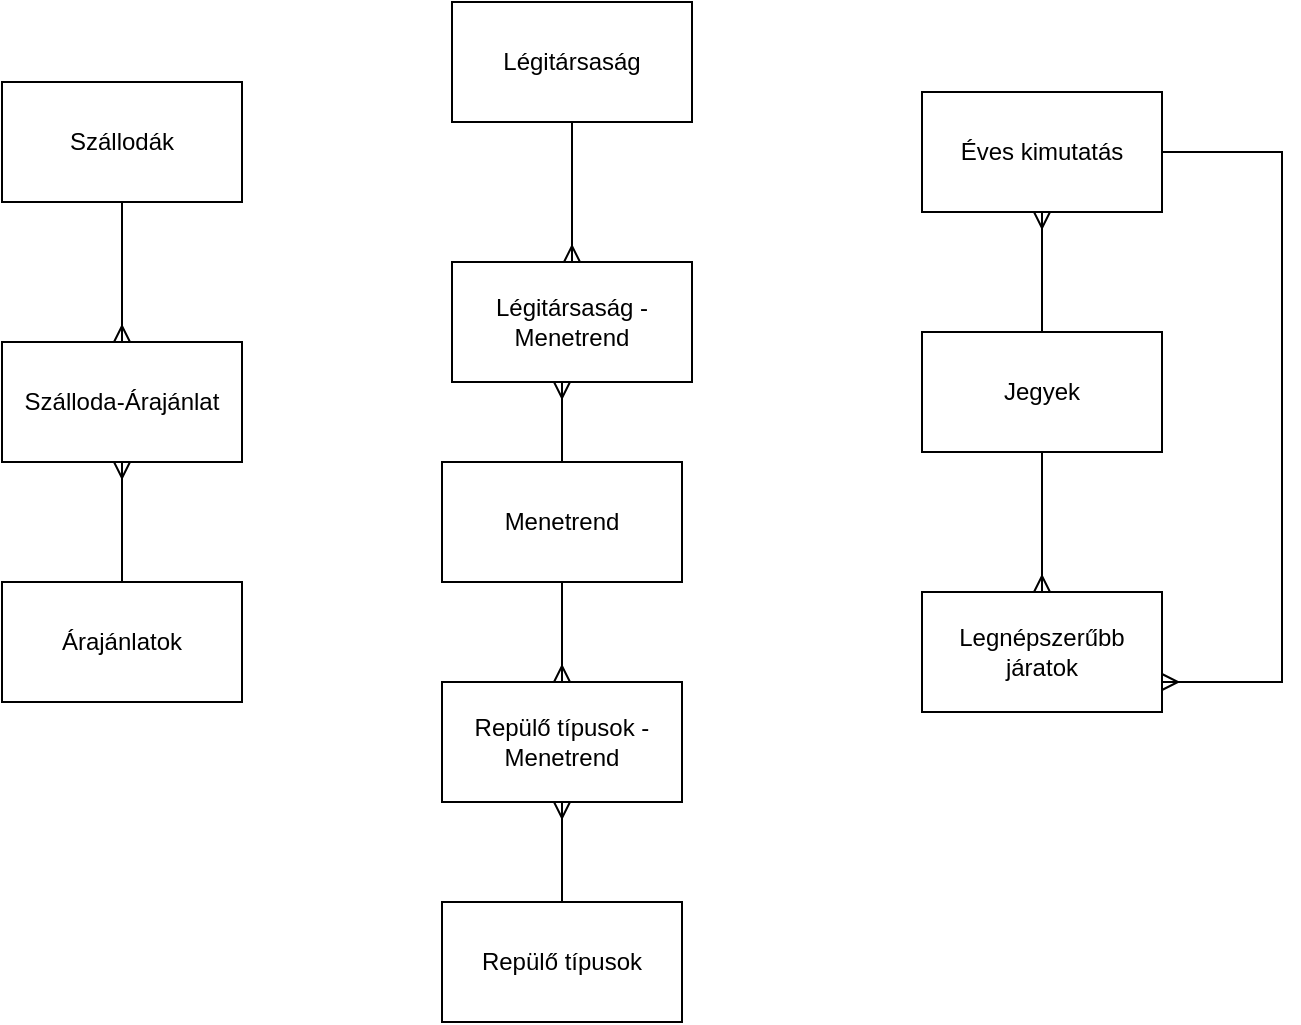 <mxfile version="16.5.1" type="device" pages="2"><diagram id="R2lEEEUBdFMjLlhIrx00" name="Egyedmodell"><mxGraphModel dx="782" dy="546" grid="1" gridSize="10" guides="1" tooltips="1" connect="1" arrows="1" fold="1" page="1" pageScale="1" pageWidth="850" pageHeight="1100" math="0" shadow="0" extFonts="Permanent Marker^https://fonts.googleapis.com/css?family=Permanent+Marker"><root><mxCell id="0"/><mxCell id="1" parent="0"/><mxCell id="tH7Tg6cn0y-NiKTogIsx-1" value="Repülő típusok -&lt;br&gt;Menetrend" style="rounded=0;whiteSpace=wrap;html=1;" parent="1" vertex="1"><mxGeometry x="300" y="420" width="120" height="60" as="geometry"/></mxCell><mxCell id="tH7Tg6cn0y-NiKTogIsx-31" style="edgeStyle=orthogonalEdgeStyle;rounded=0;orthogonalLoop=1;jettySize=auto;html=1;entryX=0.5;entryY=1;entryDx=0;entryDy=0;startArrow=none;startFill=0;endArrow=ERmany;endFill=0;" parent="1" source="tH7Tg6cn0y-NiKTogIsx-2" target="tH7Tg6cn0y-NiKTogIsx-6" edge="1"><mxGeometry relative="1" as="geometry"/></mxCell><mxCell id="tH7Tg6cn0y-NiKTogIsx-33" style="edgeStyle=orthogonalEdgeStyle;rounded=0;orthogonalLoop=1;jettySize=auto;html=1;startArrow=none;startFill=0;endArrow=ERmany;endFill=0;" parent="1" source="tH7Tg6cn0y-NiKTogIsx-2" target="tH7Tg6cn0y-NiKTogIsx-5" edge="1"><mxGeometry relative="1" as="geometry"/></mxCell><mxCell id="tH7Tg6cn0y-NiKTogIsx-2" value="Jegyek" style="rounded=0;whiteSpace=wrap;html=1;" parent="1" vertex="1"><mxGeometry x="540" y="245" width="120" height="60" as="geometry"/></mxCell><mxCell id="tH7Tg6cn0y-NiKTogIsx-23" style="edgeStyle=orthogonalEdgeStyle;rounded=0;orthogonalLoop=1;jettySize=auto;html=1;startArrow=none;startFill=0;endArrow=ERmany;endFill=0;" parent="1" source="tH7Tg6cn0y-NiKTogIsx-3" target="tH7Tg6cn0y-NiKTogIsx-1" edge="1"><mxGeometry relative="1" as="geometry"/></mxCell><mxCell id="tH7Tg6cn0y-NiKTogIsx-25" style="edgeStyle=orthogonalEdgeStyle;rounded=0;orthogonalLoop=1;jettySize=auto;html=1;startArrow=none;startFill=0;endArrow=ERmany;endFill=0;" parent="1" source="tH7Tg6cn0y-NiKTogIsx-3" target="tH7Tg6cn0y-NiKTogIsx-8" edge="1"><mxGeometry relative="1" as="geometry"><Array as="points"><mxPoint x="360" y="240"/></Array></mxGeometry></mxCell><mxCell id="tH7Tg6cn0y-NiKTogIsx-3" value="Menetrend" style="rounded=0;whiteSpace=wrap;html=1;" parent="1" vertex="1"><mxGeometry x="300" y="310" width="120" height="60" as="geometry"/></mxCell><mxCell id="tH7Tg6cn0y-NiKTogIsx-4" value="Árajánlatok" style="rounded=0;whiteSpace=wrap;html=1;" parent="1" vertex="1"><mxGeometry x="80" y="370" width="120" height="60" as="geometry"/></mxCell><mxCell id="tH7Tg6cn0y-NiKTogIsx-5" value="Legnépszerűbb&lt;br&gt;járatok" style="rounded=0;whiteSpace=wrap;html=1;" parent="1" vertex="1"><mxGeometry x="540" y="375" width="120" height="60" as="geometry"/></mxCell><mxCell id="tH7Tg6cn0y-NiKTogIsx-21" style="edgeStyle=orthogonalEdgeStyle;rounded=0;orthogonalLoop=1;jettySize=auto;html=1;entryX=1;entryY=0.75;entryDx=0;entryDy=0;startArrow=none;startFill=0;endArrow=ERmany;endFill=0;" parent="1" source="tH7Tg6cn0y-NiKTogIsx-6" target="tH7Tg6cn0y-NiKTogIsx-5" edge="1"><mxGeometry relative="1" as="geometry"><Array as="points"><mxPoint x="720" y="155"/><mxPoint x="720" y="420"/></Array></mxGeometry></mxCell><mxCell id="tH7Tg6cn0y-NiKTogIsx-6" value="Éves kimutatás" style="rounded=0;whiteSpace=wrap;html=1;" parent="1" vertex="1"><mxGeometry x="540" y="125" width="120" height="60" as="geometry"/></mxCell><mxCell id="tH7Tg6cn0y-NiKTogIsx-11" style="edgeStyle=orthogonalEdgeStyle;rounded=0;orthogonalLoop=1;jettySize=auto;html=1;endArrow=none;endFill=0;startArrow=ERmany;startFill=0;" parent="1" source="tH7Tg6cn0y-NiKTogIsx-12" target="tH7Tg6cn0y-NiKTogIsx-7" edge="1"><mxGeometry relative="1" as="geometry"><mxPoint x="140" y="183" as="sourcePoint"/><mxPoint x="140" y="273" as="targetPoint"/><Array as="points"><mxPoint x="140" y="210"/></Array></mxGeometry></mxCell><mxCell id="tH7Tg6cn0y-NiKTogIsx-7" value="Szállodák" style="rounded=0;whiteSpace=wrap;html=1;" parent="1" vertex="1"><mxGeometry x="80" y="120" width="120" height="60" as="geometry"/></mxCell><mxCell id="tH7Tg6cn0y-NiKTogIsx-8" value="Légitársaság -&lt;br&gt;Menetrend" style="rounded=0;whiteSpace=wrap;html=1;" parent="1" vertex="1"><mxGeometry x="305" y="210" width="120" height="60" as="geometry"/></mxCell><mxCell id="tH7Tg6cn0y-NiKTogIsx-13" style="edgeStyle=orthogonalEdgeStyle;rounded=0;orthogonalLoop=1;jettySize=auto;html=1;startArrow=ERmany;startFill=0;endArrow=none;endFill=0;" parent="1" source="tH7Tg6cn0y-NiKTogIsx-12" target="tH7Tg6cn0y-NiKTogIsx-4" edge="1"><mxGeometry relative="1" as="geometry"/></mxCell><mxCell id="tH7Tg6cn0y-NiKTogIsx-12" value="Szálloda-Árajánlat" style="rounded=0;whiteSpace=wrap;html=1;" parent="1" vertex="1"><mxGeometry x="80" y="250" width="120" height="60" as="geometry"/></mxCell><mxCell id="tH7Tg6cn0y-NiKTogIsx-29" style="edgeStyle=orthogonalEdgeStyle;rounded=0;orthogonalLoop=1;jettySize=auto;html=1;startArrow=none;startFill=0;endArrow=ERmany;endFill=0;" parent="1" source="tH7Tg6cn0y-NiKTogIsx-26" target="tH7Tg6cn0y-NiKTogIsx-8" edge="1"><mxGeometry relative="1" as="geometry"/></mxCell><mxCell id="tH7Tg6cn0y-NiKTogIsx-26" value="Légitársaság" style="rounded=0;whiteSpace=wrap;html=1;" parent="1" vertex="1"><mxGeometry x="305" y="80" width="120" height="60" as="geometry"/></mxCell><mxCell id="tH7Tg6cn0y-NiKTogIsx-28" style="edgeStyle=orthogonalEdgeStyle;rounded=0;orthogonalLoop=1;jettySize=auto;html=1;startArrow=none;startFill=0;endArrow=ERmany;endFill=0;" parent="1" source="tH7Tg6cn0y-NiKTogIsx-27" target="tH7Tg6cn0y-NiKTogIsx-1" edge="1"><mxGeometry relative="1" as="geometry"/></mxCell><mxCell id="tH7Tg6cn0y-NiKTogIsx-27" value="Repülő típusok&lt;br&gt;" style="rounded=0;whiteSpace=wrap;html=1;" parent="1" vertex="1"><mxGeometry x="300" y="530" width="120" height="60" as="geometry"/></mxCell></root></mxGraphModel></diagram><diagram id="blcAE2W2_TUgvm_05L5w" name="EK"><mxGraphModel dx="2782" dy="1365" grid="1" gridSize="10" guides="1" tooltips="1" connect="1" arrows="1" fold="1" page="1" pageScale="1" pageWidth="827" pageHeight="1169" math="0" shadow="0"><root><mxCell id="krvuoZ8FQmbt4_-mU7r1-0"/><mxCell id="krvuoZ8FQmbt4_-mU7r1-1" parent="krvuoZ8FQmbt4_-mU7r1-0"/><mxCell id="krvuoZ8FQmbt4_-mU7r1-5" value="Utas" style="rounded=0;whiteSpace=wrap;html=1;" parent="krvuoZ8FQmbt4_-mU7r1-1" vertex="1"><mxGeometry x="290" y="540" width="120" height="60" as="geometry"/></mxCell><mxCell id="krvuoZ8FQmbt4_-mU7r1-6" value="Járat" style="rounded=0;whiteSpace=wrap;html=1;" parent="krvuoZ8FQmbt4_-mU7r1-1" vertex="1"><mxGeometry x="1009.94" y="529.94" width="120" height="60" as="geometry"/></mxCell><mxCell id="krvuoZ8FQmbt4_-mU7r1-7" value="Biztosító" style="rounded=0;whiteSpace=wrap;html=1;" parent="krvuoZ8FQmbt4_-mU7r1-1" vertex="1"><mxGeometry x="295" y="389.94" width="120" height="60" as="geometry"/></mxCell><mxCell id="krvuoZ8FQmbt4_-mU7r1-50" style="edgeStyle=orthogonalEdgeStyle;rounded=0;orthogonalLoop=1;jettySize=auto;html=1;startArrow=none;startFill=0;endArrow=classic;endFill=1;" parent="krvuoZ8FQmbt4_-mU7r1-1" source="krvuoZ8FQmbt4_-mU7r1-8" target="krvuoZ8FQmbt4_-mU7r1-5" edge="1"><mxGeometry relative="1" as="geometry"><mxPoint x="410" y="520" as="targetPoint"/></mxGeometry></mxCell><mxCell id="krvuoZ8FQmbt4_-mU7r1-8" value="Jegyfoglalás" style="rhombus;whiteSpace=wrap;html=1;" parent="krvuoZ8FQmbt4_-mU7r1-1" vertex="1"><mxGeometry x="493.94" y="530" width="80" height="80" as="geometry"/></mxCell><mxCell id="krvuoZ8FQmbt4_-mU7r1-19" style="edgeStyle=orthogonalEdgeStyle;rounded=0;orthogonalLoop=1;jettySize=auto;html=1;startArrow=none;startFill=0;endArrow=classic;endFill=1;" parent="krvuoZ8FQmbt4_-mU7r1-1" source="krvuoZ8FQmbt4_-mU7r1-9" target="HkFcknd0qR1z0ME2NAcj-2" edge="1"><mxGeometry relative="1" as="geometry"><Array as="points"><mxPoint x="30" y="480"/><mxPoint x="30" y="480"/></Array></mxGeometry></mxCell><mxCell id="krvuoZ8FQmbt4_-mU7r1-20" style="edgeStyle=orthogonalEdgeStyle;rounded=0;orthogonalLoop=1;jettySize=auto;html=1;startArrow=none;startFill=0;endArrow=none;endFill=0;" parent="krvuoZ8FQmbt4_-mU7r1-1" source="krvuoZ8FQmbt4_-mU7r1-9" target="krvuoZ8FQmbt4_-mU7r1-5" edge="1"><mxGeometry relative="1" as="geometry"><Array as="points"><mxPoint x="190" y="580"/><mxPoint x="190" y="580"/></Array></mxGeometry></mxCell><mxCell id="krvuoZ8FQmbt4_-mU7r1-9" value="Biztosítást &lt;br&gt;köt" style="rhombus;whiteSpace=wrap;html=1;" parent="krvuoZ8FQmbt4_-mU7r1-1" vertex="1"><mxGeometry x="-10" y="540" width="80" height="80" as="geometry"/></mxCell><mxCell id="krvuoZ8FQmbt4_-mU7r1-28" style="edgeStyle=orthogonalEdgeStyle;rounded=0;orthogonalLoop=1;jettySize=auto;html=1;entryX=0.167;entryY=0.987;entryDx=0;entryDy=0;entryPerimeter=0;startArrow=none;startFill=0;endArrow=none;endFill=0;" parent="krvuoZ8FQmbt4_-mU7r1-1" source="krvuoZ8FQmbt4_-mU7r1-21" target="krvuoZ8FQmbt4_-mU7r1-5" edge="1"><mxGeometry relative="1" as="geometry"/></mxCell><mxCell id="krvuoZ8FQmbt4_-mU7r1-21" value="E-mail" style="ellipse;whiteSpace=wrap;html=1;" parent="krvuoZ8FQmbt4_-mU7r1-1" vertex="1"><mxGeometry x="200" y="670" width="80" height="40" as="geometry"/></mxCell><mxCell id="krvuoZ8FQmbt4_-mU7r1-29" style="edgeStyle=orthogonalEdgeStyle;rounded=0;orthogonalLoop=1;jettySize=auto;html=1;startArrow=none;startFill=0;endArrow=none;endFill=0;" parent="krvuoZ8FQmbt4_-mU7r1-1" source="krvuoZ8FQmbt4_-mU7r1-22" target="krvuoZ8FQmbt4_-mU7r1-5" edge="1"><mxGeometry relative="1" as="geometry"><Array as="points"><mxPoint x="390" y="690"/></Array></mxGeometry></mxCell><mxCell id="krvuoZ8FQmbt4_-mU7r1-22" value="Jelszó&lt;span style=&quot;color: rgba(0 , 0 , 0 , 0) ; font-family: monospace ; font-size: 0px&quot;&gt;%3CmxGraphModel%3E%3Croot%3E%3CmxCell%20id%3D%220%22%2F%3E%3CmxCell%20id%3D%221%22%20parent%3D%220%22%2F%3E%3CmxCell%20id%3D%222%22%20value%3D%22E-mail%22%20style%3D%22ellipse%3BwhiteSpace%3Dwrap%3Bhtml%3D1%3B%22%20vertex%3D%221%22%20parent%3D%221%22%3E%3CmxGeometry%20x%3D%22180%22%20y%3D%22650%22%20width%3D%2280%22%20height%3D%2240%22%20as%3D%22geometry%22%2F%3E%3C%2FmxCell%3E%3C%2Froot%3E%3C%2FmxGraphModel%3E&lt;/span&gt;" style="ellipse;whiteSpace=wrap;html=1;" parent="krvuoZ8FQmbt4_-mU7r1-1" vertex="1"><mxGeometry x="430" y="670" width="80" height="40" as="geometry"/></mxCell><mxCell id="krvuoZ8FQmbt4_-mU7r1-27" style="edgeStyle=orthogonalEdgeStyle;rounded=0;orthogonalLoop=1;jettySize=auto;html=1;startArrow=none;startFill=0;endArrow=none;endFill=0;" parent="krvuoZ8FQmbt4_-mU7r1-1" source="krvuoZ8FQmbt4_-mU7r1-23" target="krvuoZ8FQmbt4_-mU7r1-5" edge="1"><mxGeometry relative="1" as="geometry"><Array as="points"><mxPoint x="355" y="630"/><mxPoint x="355" y="630"/></Array></mxGeometry></mxCell><mxCell id="krvuoZ8FQmbt4_-mU7r1-23" value="&lt;u&gt;Felhasználónév&lt;/u&gt;" style="ellipse;whiteSpace=wrap;html=1;" parent="krvuoZ8FQmbt4_-mU7r1-1" vertex="1"><mxGeometry x="310" y="700" width="90" height="40" as="geometry"/></mxCell><mxCell id="krvuoZ8FQmbt4_-mU7r1-32" style="edgeStyle=orthogonalEdgeStyle;rounded=0;orthogonalLoop=1;jettySize=auto;html=1;startArrow=none;startFill=0;endArrow=none;endFill=0;" parent="krvuoZ8FQmbt4_-mU7r1-1" target="HkFcknd0qR1z0ME2NAcj-2" edge="1"><mxGeometry relative="1" as="geometry"><mxPoint x="-90.0" y="489.94" as="targetPoint"/><mxPoint x="90" y="299.94" as="sourcePoint"/></mxGeometry></mxCell><mxCell id="krvuoZ8FQmbt4_-mU7r1-25" value="&lt;u&gt;ID&lt;/u&gt;" style="ellipse;whiteSpace=wrap;html=1;" parent="krvuoZ8FQmbt4_-mU7r1-1" vertex="1"><mxGeometry x="40" y="259.94" width="80" height="40" as="geometry"/></mxCell><mxCell id="krvuoZ8FQmbt4_-mU7r1-53" style="edgeStyle=orthogonalEdgeStyle;rounded=0;orthogonalLoop=1;jettySize=auto;html=1;startArrow=none;startFill=0;endArrow=none;endFill=0;" parent="krvuoZ8FQmbt4_-mU7r1-1" source="krvuoZ8FQmbt4_-mU7r1-33" target="krvuoZ8FQmbt4_-mU7r1-7" edge="1"><mxGeometry relative="1" as="geometry"><Array as="points"><mxPoint x="310" y="330"/><mxPoint x="310" y="330"/></Array></mxGeometry></mxCell><mxCell id="krvuoZ8FQmbt4_-mU7r1-33" value="&lt;u&gt;ID&lt;/u&gt;" style="ellipse;whiteSpace=wrap;html=1;" parent="krvuoZ8FQmbt4_-mU7r1-1" vertex="1"><mxGeometry x="255" y="270" width="80" height="40" as="geometry"/></mxCell><mxCell id="krvuoZ8FQmbt4_-mU7r1-51" style="edgeStyle=orthogonalEdgeStyle;rounded=0;orthogonalLoop=1;jettySize=auto;html=1;startArrow=none;startFill=0;endArrow=none;endFill=0;" parent="krvuoZ8FQmbt4_-mU7r1-1" source="krvuoZ8FQmbt4_-mU7r1-36" target="krvuoZ8FQmbt4_-mU7r1-43" edge="1"><mxGeometry relative="1" as="geometry"><Array as="points"><mxPoint x="789.94" y="492.94"/><mxPoint x="739.94" y="492.94"/></Array></mxGeometry></mxCell><mxCell id="krvuoZ8FQmbt4_-mU7r1-36" value="&lt;u&gt;JegyID&lt;/u&gt;" style="ellipse;whiteSpace=wrap;html=1;" parent="krvuoZ8FQmbt4_-mU7r1-1" vertex="1"><mxGeometry x="749.94" y="419.94" width="80" height="40" as="geometry"/></mxCell><mxCell id="krvuoZ8FQmbt4_-mU7r1-42" style="edgeStyle=orthogonalEdgeStyle;rounded=0;orthogonalLoop=1;jettySize=auto;html=1;startArrow=none;startFill=0;endArrow=classic;endFill=1;" parent="krvuoZ8FQmbt4_-mU7r1-1" source="HkFcknd0qR1z0ME2NAcj-1" target="krvuoZ8FQmbt4_-mU7r1-6" edge="1"><mxGeometry relative="1" as="geometry"><Array as="points"><mxPoint x="969.94" y="554.94"/><mxPoint x="969.94" y="554.94"/></Array><mxPoint x="909.94" y="559.94" as="sourcePoint"/></mxGeometry></mxCell><mxCell id="krvuoZ8FQmbt4_-mU7r1-44" style="edgeStyle=orthogonalEdgeStyle;rounded=0;orthogonalLoop=1;jettySize=auto;html=1;startArrow=none;startFill=0;endArrow=none;endFill=0;" parent="krvuoZ8FQmbt4_-mU7r1-1" source="krvuoZ8FQmbt4_-mU7r1-43" target="HkFcknd0qR1z0ME2NAcj-1" edge="1"><mxGeometry relative="1" as="geometry"><mxPoint x="849.94" y="554.94" as="targetPoint"/><Array as="points"><mxPoint x="889.94" y="554.94"/></Array></mxGeometry></mxCell><mxCell id="krvuoZ8FQmbt4_-mU7r1-43" value="Jegy" style="rounded=0;whiteSpace=wrap;html=1;" parent="krvuoZ8FQmbt4_-mU7r1-1" vertex="1"><mxGeometry x="644.94" y="524.94" width="120" height="60" as="geometry"/></mxCell><mxCell id="krvuoZ8FQmbt4_-mU7r1-49" style="edgeStyle=orthogonalEdgeStyle;rounded=0;orthogonalLoop=1;jettySize=auto;html=1;startArrow=none;startFill=0;endArrow=none;endFill=0;" parent="krvuoZ8FQmbt4_-mU7r1-1" source="krvuoZ8FQmbt4_-mU7r1-47" target="krvuoZ8FQmbt4_-mU7r1-6" edge="1"><mxGeometry relative="1" as="geometry"/></mxCell><mxCell id="krvuoZ8FQmbt4_-mU7r1-47" value="&lt;u&gt;Járatszám&lt;span style=&quot;color: rgba(0 , 0 , 0 , 0) ; font-family: monospace ; font-size: 0px&quot;&gt;%3CmxGraphModel%3E%3Croot%3E%3CmxCell%20id%3D%220%22%2F%3E%3CmxCell%20id%3D%221%22%20parent%3D%220%22%2F%3E%3CmxCell%20id%3D%222%22%20value%3D%22JegyID%22%20style%3D%22ellipse%3BwhiteSpace%3Dwrap%3Bhtml%3D1%3B%22%20vertex%3D%221%22%20parent%3D%221%22%3E%3CmxGeometry%20x%3D%22340%22%20y%3D%22690%22%20width%3D%2280%22%20height%3D%2240%22%20as%3D%22geometry%22%2F%3E%3C%2FmxCell%3E%3C%2Froot%3E%3C%2FmxGraphModel%3E&lt;/span&gt;&lt;span style=&quot;color: rgba(0 , 0 , 0 , 0) ; font-family: monospace ; font-size: 0px&quot;&gt;%3CmxGraphModel%3E%3Croot%3E%3CmxCell%20id%3D%220%22%2F%3E%3CmxCell%20id%3D%221%22%20parent%3D%220%22%2F%3E%3CmxCell%20id%3D%222%22%20value%3D%22JegyID%22%20style%3D%22ellipse%3BwhiteSpace%3Dwrap%3Bhtml%3D1%3B%22%20vertex%3D%221%22%20parent%3D%221%22%3E%3CmxGeometry%20x%3D%22340%22%20y%3D%22690%22%20width%3D%2280%22%20height%3D%2240%22%20as%3D%22geometry%22%2F%3E%3C%2FmxCell%3E%3C%2Froot%3E%3C%2FmxGraphModel%3E&lt;/span&gt;&lt;/u&gt;" style="ellipse;whiteSpace=wrap;html=1;" parent="krvuoZ8FQmbt4_-mU7r1-1" vertex="1"><mxGeometry x="1077.44" y="439.94" width="80" height="40" as="geometry"/></mxCell><mxCell id="krvuoZ8FQmbt4_-mU7r1-72" style="edgeStyle=orthogonalEdgeStyle;rounded=0;orthogonalLoop=1;jettySize=auto;html=1;startArrow=none;startFill=0;endArrow=none;endFill=0;" parent="krvuoZ8FQmbt4_-mU7r1-1" source="krvuoZ8FQmbt4_-mU7r1-55" target="krvuoZ8FQmbt4_-mU7r1-6" edge="1"><mxGeometry relative="1" as="geometry"><Array as="points"><mxPoint x="949.94" y="599.94"/><mxPoint x="1069.94" y="599.94"/></Array></mxGeometry></mxCell><mxCell id="krvuoZ8FQmbt4_-mU7r1-55" value="Indulás&lt;span style=&quot;color: rgba(0 , 0 , 0 , 0) ; font-family: monospace ; font-size: 0px&quot;&gt;%3CmxGraphModel%3E%3Croot%3E%3CmxCell%20id%3D%220%22%2F%3E%3CmxCell%20id%3D%221%22%20parent%3D%220%22%2F%3E%3CmxCell%20id%3D%222%22%20value%3D%22J%C3%A1ratsz%C3%A1m%26lt%3Bspan%20style%3D%26quot%3Bcolor%3A%20rgba(0%20%2C%200%20%2C%200%20%2C%200)%20%3B%20font-family%3A%20monospace%20%3B%20font-size%3A%200px%26quot%3B%26gt%3B%253CmxGraphModel%253E%253Croot%253E%253CmxCell%2520id%253D%25220%2522%252F%253E%253CmxCell%2520id%253D%25221%2522%2520parent%253D%25220%2522%252F%253E%253CmxCell%2520id%253D%25222%2522%2520value%253D%2522JegyID%2522%2520style%253D%2522ellipse%253BwhiteSpace%253Dwrap%253Bhtml%253D1%253B%2522%2520vertex%253D%25221%2522%2520parent%253D%25221%2522%253E%253CmxGeometry%2520x%253D%2522340%2522%2520y%253D%2522690%2522%2520width%253D%252280%2522%2520height%253D%252240%2522%2520as%253D%2522geometry%2522%252F%253E%253C%252FmxCell%253E%253C%252Froot%253E%253C%252FmxGraphModel%253E%26lt%3B%2Fspan%26gt%3B%26lt%3Bspan%20style%3D%26quot%3Bcolor%3A%20rgba(0%20%2C%200%20%2C%200%20%2C%200)%20%3B%20font-family%3A%20monospace%20%3B%20font-size%3A%200px%26quot%3B%26gt%3B%253CmxGraphModel%253E%253Croot%253E%253CmxCell%2520id%253D%25220%2522%252F%253E%253CmxCell%2520id%253D%25221%2522%2520parent%253D%25220%2522%252F%253E%253CmxCell%2520id%253D%25222%2522%2520value%253D%2522JegyID%2522%2520style%253D%2522ellipse%253BwhiteSpace%253Dwrap%253Bhtml%253D1%253B%2522%2520vertex%253D%25221%2522%2520parent%253D%25221%2522%253E%253CmxGeometry%2520x%253D%2522340%2522%2520y%253D%2522690%2522%2520width%253D%252280%2522%2520height%253D%252240%2522%2520as%253D%2522geometry%2522%252F%253E%253C%252FmxCell%253E%253C%252Froot%253E%253C%252FmxGraphModel%253E%26lt%3B%2Fspan%26gt%3B%22%20style%3D%22ellipse%3BwhiteSpace%3Dwrap%3Bhtml%3D1%3B%22%20vertex%3D%221%22%20parent%3D%221%22%3E%3CmxGeometry%20x%3D%22550%22%20y%3D%22710%22%20width%3D%2280%22%20height%3D%2240%22%20as%3D%22geometry%22%2F%3E%3C%2FmxCell%3E%3C%2Froot%3E%3C%2FmxGraphModel%3E&lt;/span&gt;" style="ellipse;whiteSpace=wrap;html=1;" parent="krvuoZ8FQmbt4_-mU7r1-1" vertex="1"><mxGeometry x="929.94" y="649.94" width="80" height="40" as="geometry"/></mxCell><mxCell id="krvuoZ8FQmbt4_-mU7r1-71" style="edgeStyle=orthogonalEdgeStyle;rounded=0;orthogonalLoop=1;jettySize=auto;html=1;startArrow=none;startFill=0;endArrow=none;endFill=0;" parent="krvuoZ8FQmbt4_-mU7r1-1" source="krvuoZ8FQmbt4_-mU7r1-56" target="krvuoZ8FQmbt4_-mU7r1-6" edge="1"><mxGeometry relative="1" as="geometry"><Array as="points"><mxPoint x="1069.94" y="619.94"/><mxPoint x="1069.94" y="619.94"/></Array></mxGeometry></mxCell><mxCell id="krvuoZ8FQmbt4_-mU7r1-56" value="Érkezés" style="ellipse;whiteSpace=wrap;html=1;" parent="krvuoZ8FQmbt4_-mU7r1-1" vertex="1"><mxGeometry x="1029.94" y="649.94" width="80" height="40" as="geometry"/></mxCell><mxCell id="krvuoZ8FQmbt4_-mU7r1-59" style="edgeStyle=orthogonalEdgeStyle;rounded=0;orthogonalLoop=1;jettySize=auto;html=1;startArrow=none;startFill=0;endArrow=none;endFill=0;" parent="krvuoZ8FQmbt4_-mU7r1-1" source="krvuoZ8FQmbt4_-mU7r1-57" target="krvuoZ8FQmbt4_-mU7r1-43" edge="1"><mxGeometry relative="1" as="geometry"/></mxCell><mxCell id="krvuoZ8FQmbt4_-mU7r1-57" value="Átszállásos" style="ellipse;whiteSpace=wrap;html=1;" parent="krvuoZ8FQmbt4_-mU7r1-1" vertex="1"><mxGeometry x="664.94" y="419.94" width="80" height="40" as="geometry"/></mxCell><mxCell id="krvuoZ8FQmbt4_-mU7r1-74" style="edgeStyle=orthogonalEdgeStyle;rounded=0;orthogonalLoop=1;jettySize=auto;html=1;startArrow=none;startFill=0;endArrow=none;endFill=0;" parent="krvuoZ8FQmbt4_-mU7r1-1" source="krvuoZ8FQmbt4_-mU7r1-60" target="krvuoZ8FQmbt4_-mU7r1-6" edge="1"><mxGeometry relative="1" as="geometry"><mxPoint x="959.94" y="529.94" as="sourcePoint"/></mxGeometry></mxCell><mxCell id="krvuoZ8FQmbt4_-mU7r1-60" value="Étkezés" style="ellipse;whiteSpace=wrap;html=1;" parent="krvuoZ8FQmbt4_-mU7r1-1" vertex="1"><mxGeometry x="982.44" y="439.94" width="80" height="40" as="geometry"/></mxCell><mxCell id="krvuoZ8FQmbt4_-mU7r1-69" style="edgeStyle=orthogonalEdgeStyle;rounded=0;orthogonalLoop=1;jettySize=auto;html=1;startArrow=none;startFill=0;endArrow=none;endFill=0;" parent="krvuoZ8FQmbt4_-mU7r1-1" source="krvuoZ8FQmbt4_-mU7r1-62" target="krvuoZ8FQmbt4_-mU7r1-6" edge="1"><mxGeometry relative="1" as="geometry"><Array as="points"><mxPoint x="1169.94" y="599.94"/><mxPoint x="1069.94" y="599.94"/></Array></mxGeometry></mxCell><mxCell id="krvuoZ8FQmbt4_-mU7r1-62" value="Szabad hely" style="ellipse;whiteSpace=wrap;html=1;" parent="krvuoZ8FQmbt4_-mU7r1-1" vertex="1"><mxGeometry x="1129.94" y="649.94" width="80" height="40" as="geometry"/></mxCell><mxCell id="krvuoZ8FQmbt4_-mU7r1-70" style="edgeStyle=orthogonalEdgeStyle;rounded=0;orthogonalLoop=1;jettySize=auto;html=1;startArrow=none;startFill=0;endArrow=none;endFill=0;" parent="krvuoZ8FQmbt4_-mU7r1-1" source="krvuoZ8FQmbt4_-mU7r1-63" target="krvuoZ8FQmbt4_-mU7r1-43" edge="1"><mxGeometry relative="1" as="geometry"><Array as="points"><mxPoint x="613.94" y="492.94"/><mxPoint x="669.94" y="492.94"/></Array><mxPoint x="594.94" y="554.94" as="sourcePoint"/></mxGeometry></mxCell><mxCell id="krvuoZ8FQmbt4_-mU7r1-63" value="Ár" style="ellipse;whiteSpace=wrap;html=1;" parent="krvuoZ8FQmbt4_-mU7r1-1" vertex="1"><mxGeometry x="573.94" y="419.94" width="80" height="40" as="geometry"/></mxCell><mxCell id="krvuoZ8FQmbt4_-mU7r1-76" style="edgeStyle=orthogonalEdgeStyle;rounded=0;orthogonalLoop=1;jettySize=auto;html=1;startArrow=none;startFill=0;endArrow=none;endFill=0;" parent="krvuoZ8FQmbt4_-mU7r1-1" source="krvuoZ8FQmbt4_-mU7r1-75" target="HkFcknd0qR1z0ME2NAcj-2" edge="1"><mxGeometry relative="1" as="geometry"><Array as="points"><mxPoint x="-40" y="345"/><mxPoint x="10" y="345"/></Array></mxGeometry></mxCell><mxCell id="krvuoZ8FQmbt4_-mU7r1-75" value="Ár" style="ellipse;whiteSpace=wrap;html=1;" parent="krvuoZ8FQmbt4_-mU7r1-1" vertex="1"><mxGeometry x="-80" y="259.94" width="80" height="40" as="geometry"/></mxCell><mxCell id="krvuoZ8FQmbt4_-mU7r1-79" style="edgeStyle=orthogonalEdgeStyle;rounded=0;orthogonalLoop=1;jettySize=auto;html=1;startArrow=none;startFill=0;endArrow=none;endFill=0;" parent="krvuoZ8FQmbt4_-mU7r1-1" source="krvuoZ8FQmbt4_-mU7r1-77" target="krvuoZ8FQmbt4_-mU7r1-7" edge="1"><mxGeometry relative="1" as="geometry"><Array as="points"><mxPoint x="390" y="330"/><mxPoint x="390" y="330"/></Array></mxGeometry></mxCell><mxCell id="krvuoZ8FQmbt4_-mU7r1-77" value="Leírás" style="ellipse;whiteSpace=wrap;html=1;" parent="krvuoZ8FQmbt4_-mU7r1-1" vertex="1"><mxGeometry x="365" y="270" width="80" height="40" as="geometry"/></mxCell><mxCell id="PYw1NuldnxX7TQSIayes-5" value="&lt;h1&gt;3NF&lt;/h1&gt;&lt;div&gt;&lt;b&gt;Utas&lt;/b&gt;&lt;/div&gt;&lt;div&gt;&lt;u&gt;Felhasználónév&lt;/u&gt;&lt;/div&gt;&lt;div&gt;Email&lt;/div&gt;&lt;div&gt;Jelszó&lt;/div&gt;&lt;div&gt;&lt;i&gt;Biztosítás.ID&lt;/i&gt;&lt;/div&gt;&lt;div&gt;&lt;br&gt;&lt;/div&gt;&lt;div&gt;&lt;b&gt;Biztosító&lt;/b&gt;&lt;/div&gt;&lt;div&gt;&lt;u&gt;ID&lt;/u&gt;&lt;/div&gt;&lt;div&gt;Leírás&lt;/div&gt;&lt;div&gt;&lt;br&gt;&lt;/div&gt;&lt;div&gt;&lt;b&gt;Biztosítás&lt;/b&gt;&lt;/div&gt;&lt;div&gt;&lt;u&gt;ID&lt;/u&gt;&lt;/div&gt;Ár&lt;br&gt;Dátum&lt;br&gt;&lt;div&gt;&lt;i&gt;Biztiosító.ID&lt;/i&gt;&lt;/div&gt;&lt;div&gt;&lt;br&gt;&lt;/div&gt;&lt;div&gt;&lt;b&gt;Járat&lt;/b&gt;&lt;/div&gt;&lt;div&gt;&lt;u&gt;Járatszám&lt;/u&gt;&lt;/div&gt;&lt;div&gt;Étkezés&lt;/div&gt;&lt;div&gt;Szabad hely&lt;/div&gt;&lt;div&gt;Érkezés&lt;/div&gt;&lt;div&gt;Indulás&lt;/div&gt;&lt;div&gt;&lt;i&gt;Légitársaság.Tulajdonos neve&lt;/i&gt;&lt;/div&gt;&lt;div&gt;&lt;br&gt;&lt;/div&gt;&lt;div&gt;&lt;b&gt;Jegy&lt;/b&gt;&lt;/div&gt;&lt;div&gt;&lt;u&gt;JegyID&lt;/u&gt;&lt;/div&gt;&lt;div&gt;Ár&lt;/div&gt;Átszállásos&lt;div&gt;&lt;div&gt;&lt;i&gt;Utas.Felhasználónév&lt;/i&gt;&lt;/div&gt;&lt;div&gt;&lt;div&gt;&lt;i&gt;Járatok.Járatszám&lt;/i&gt;&lt;/div&gt;&lt;/div&gt;&lt;/div&gt;&lt;div&gt;&lt;br&gt;&lt;/div&gt;&lt;div&gt;&lt;b&gt;Légitársaság&lt;/b&gt;&lt;/div&gt;&lt;div&gt;&lt;div&gt;&lt;u&gt;Neve&lt;/u&gt;&lt;/div&gt;&lt;/div&gt;&lt;div&gt;Tulajdonos neve&lt;/div&gt;&lt;div&gt;Telephely&lt;/div&gt;&lt;div&gt;&lt;br&gt;&lt;/div&gt;&lt;div&gt;&lt;b&gt;Biztosítás kategóriák&lt;/b&gt;&lt;/div&gt;&lt;div&gt;&lt;u&gt;&lt;i&gt;Biztosítás.ID&lt;/i&gt;&lt;/u&gt;&lt;/div&gt;&lt;div&gt;&lt;u&gt;Kategória&lt;/u&gt;&lt;/div&gt;&lt;div&gt;&lt;br&gt;&lt;/div&gt;&lt;div&gt;&lt;b&gt;Értékel&lt;/b&gt;&lt;/div&gt;&lt;div&gt;&lt;i&gt;&lt;u&gt;Utas.Felhasználónév&lt;/u&gt;&lt;/i&gt;&lt;/div&gt;&lt;div&gt;&lt;i&gt;&lt;u&gt;Járat.Járatszám&lt;/u&gt;&lt;/i&gt;&lt;/div&gt;&lt;div&gt;&lt;span style=&quot;text-align: center&quot;&gt;Értékelés&lt;/span&gt;&lt;br&gt;&lt;/div&gt;&lt;div&gt;&lt;b&gt;&lt;br&gt;&lt;/b&gt;&lt;/div&gt;" style="text;html=1;strokeColor=none;fillColor=none;spacing=5;spacingTop=-20;whiteSpace=wrap;overflow=hidden;rounded=0;" parent="krvuoZ8FQmbt4_-mU7r1-1" vertex="1"><mxGeometry x="1610" y="89.94" width="190" height="740" as="geometry"/></mxCell><mxCell id="HkFcknd0qR1z0ME2NAcj-0" value="" style="edgeStyle=orthogonalEdgeStyle;rounded=0;orthogonalLoop=1;jettySize=auto;html=1;startArrow=none;startFill=0;endArrow=none;endFill=0;" parent="krvuoZ8FQmbt4_-mU7r1-1" source="krvuoZ8FQmbt4_-mU7r1-8" target="krvuoZ8FQmbt4_-mU7r1-43" edge="1"><mxGeometry relative="1" as="geometry"><Array as="points"><mxPoint x="620" y="570"/><mxPoint x="620" y="570"/></Array><mxPoint x="549.999" y="699.999" as="sourcePoint"/><mxPoint x="819.94" y="809.94" as="targetPoint"/></mxGeometry></mxCell><mxCell id="HkFcknd0qR1z0ME2NAcj-1" value="Tartozik" style="rhombus;whiteSpace=wrap;html=1;" parent="krvuoZ8FQmbt4_-mU7r1-1" vertex="1"><mxGeometry x="829.94" y="514.94" width="80" height="80" as="geometry"/></mxCell><mxCell id="HkFcknd0qR1z0ME2NAcj-4" style="edgeStyle=orthogonalEdgeStyle;rounded=0;orthogonalLoop=1;jettySize=auto;html=1;startArrow=none;startFill=0;endArrow=none;endFill=0;" parent="krvuoZ8FQmbt4_-mU7r1-1" source="HkFcknd0qR1z0ME2NAcj-2" target="HkFcknd0qR1z0ME2NAcj-3" edge="1"><mxGeometry relative="1" as="geometry"/></mxCell><mxCell id="HkFcknd0qR1z0ME2NAcj-2" value="Biztosítás" style="rounded=0;whiteSpace=wrap;html=1;" parent="krvuoZ8FQmbt4_-mU7r1-1" vertex="1"><mxGeometry x="-30" y="389.94" width="120" height="60" as="geometry"/></mxCell><mxCell id="HkFcknd0qR1z0ME2NAcj-5" style="edgeStyle=orthogonalEdgeStyle;rounded=0;orthogonalLoop=1;jettySize=auto;html=1;startArrow=none;startFill=0;endArrow=classic;endFill=1;" parent="krvuoZ8FQmbt4_-mU7r1-1" source="HkFcknd0qR1z0ME2NAcj-3" target="krvuoZ8FQmbt4_-mU7r1-7" edge="1"><mxGeometry relative="1" as="geometry"><mxPoint x="240" y="460.0" as="sourcePoint"/></mxGeometry></mxCell><mxCell id="HkFcknd0qR1z0ME2NAcj-3" value="birtokol" style="rhombus;whiteSpace=wrap;html=1;" parent="krvuoZ8FQmbt4_-mU7r1-1" vertex="1"><mxGeometry x="140" y="379.94" width="80" height="80" as="geometry"/></mxCell><mxCell id="HkFcknd0qR1z0ME2NAcj-9" style="edgeStyle=orthogonalEdgeStyle;rounded=0;orthogonalLoop=1;jettySize=auto;html=1;startArrow=none;startFill=0;endArrow=none;endFill=0;" parent="krvuoZ8FQmbt4_-mU7r1-1" source="HkFcknd0qR1z0ME2NAcj-8" target="krvuoZ8FQmbt4_-mU7r1-5" edge="1"><mxGeometry relative="1" as="geometry"><Array as="points"><mxPoint x="580" y="670"/><mxPoint x="580" y="630"/><mxPoint x="410" y="630"/></Array></mxGeometry></mxCell><mxCell id="HkFcknd0qR1z0ME2NAcj-10" style="edgeStyle=orthogonalEdgeStyle;rounded=0;orthogonalLoop=1;jettySize=auto;html=1;startArrow=none;startFill=0;endArrow=none;endFill=0;" parent="krvuoZ8FQmbt4_-mU7r1-1" source="HkFcknd0qR1z0ME2NAcj-8" target="krvuoZ8FQmbt4_-mU7r1-6" edge="1"><mxGeometry relative="1" as="geometry"><Array as="points"><mxPoint x="910" y="670"/><mxPoint x="910" y="570"/></Array></mxGeometry></mxCell><mxCell id="HkFcknd0qR1z0ME2NAcj-8" value="Értékel" style="rhombus;whiteSpace=wrap;html=1;" parent="krvuoZ8FQmbt4_-mU7r1-1" vertex="1"><mxGeometry x="720" y="630" width="80" height="80" as="geometry"/></mxCell><mxCell id="Fq4sx4YyFJgIHw7Im0X9-1" style="edgeStyle=orthogonalEdgeStyle;rounded=0;orthogonalLoop=1;jettySize=auto;html=1;startArrow=none;startFill=0;endArrow=none;endFill=0;" parent="krvuoZ8FQmbt4_-mU7r1-1" source="HkFcknd0qR1z0ME2NAcj-11" target="Fq4sx4YyFJgIHw7Im0X9-0" edge="1"><mxGeometry relative="1" as="geometry"><Array as="points"><mxPoint x="1410" y="640"/><mxPoint x="1410" y="640"/></Array></mxGeometry></mxCell><mxCell id="HkFcknd0qR1z0ME2NAcj-11" value="Légitársaság" style="rounded=0;whiteSpace=wrap;html=1;" parent="krvuoZ8FQmbt4_-mU7r1-1" vertex="1"><mxGeometry x="1350" y="530" width="120" height="60" as="geometry"/></mxCell><mxCell id="HkFcknd0qR1z0ME2NAcj-14" style="edgeStyle=orthogonalEdgeStyle;rounded=0;orthogonalLoop=1;jettySize=auto;html=1;startArrow=none;startFill=0;endArrow=none;endFill=0;" parent="krvuoZ8FQmbt4_-mU7r1-1" source="HkFcknd0qR1z0ME2NAcj-13" target="krvuoZ8FQmbt4_-mU7r1-6" edge="1"><mxGeometry relative="1" as="geometry"/></mxCell><mxCell id="HkFcknd0qR1z0ME2NAcj-15" style="edgeStyle=orthogonalEdgeStyle;rounded=0;orthogonalLoop=1;jettySize=auto;html=1;startArrow=none;startFill=0;endArrow=classic;endFill=1;" parent="krvuoZ8FQmbt4_-mU7r1-1" source="HkFcknd0qR1z0ME2NAcj-13" target="HkFcknd0qR1z0ME2NAcj-11" edge="1"><mxGeometry relative="1" as="geometry"/></mxCell><mxCell id="HkFcknd0qR1z0ME2NAcj-13" value="Birtokol" style="rhombus;whiteSpace=wrap;html=1;" parent="krvuoZ8FQmbt4_-mU7r1-1" vertex="1"><mxGeometry x="1209.94" y="519.94" width="80" height="80" as="geometry"/></mxCell><mxCell id="HkFcknd0qR1z0ME2NAcj-18" style="edgeStyle=orthogonalEdgeStyle;rounded=0;orthogonalLoop=1;jettySize=auto;html=1;startArrow=none;startFill=0;endArrow=none;endFill=0;" parent="krvuoZ8FQmbt4_-mU7r1-1" source="HkFcknd0qR1z0ME2NAcj-17" target="HkFcknd0qR1z0ME2NAcj-8" edge="1"><mxGeometry relative="1" as="geometry"/></mxCell><mxCell id="HkFcknd0qR1z0ME2NAcj-17" value="Értékelés" style="ellipse;whiteSpace=wrap;html=1;" parent="krvuoZ8FQmbt4_-mU7r1-1" vertex="1"><mxGeometry x="720" y="740.06" width="80" height="40" as="geometry"/></mxCell><mxCell id="Fq4sx4YyFJgIHw7Im0X9-0" value="Neve" style="ellipse;whiteSpace=wrap;html=1;" parent="krvuoZ8FQmbt4_-mU7r1-1" vertex="1"><mxGeometry x="1370" y="630" width="80" height="40" as="geometry"/></mxCell><mxCell id="Fq4sx4YyFJgIHw7Im0X9-3" style="edgeStyle=orthogonalEdgeStyle;rounded=0;orthogonalLoop=1;jettySize=auto;html=1;startArrow=none;startFill=0;endArrow=none;endFill=0;" parent="krvuoZ8FQmbt4_-mU7r1-1" source="Fq4sx4YyFJgIHw7Im0X9-2" target="HkFcknd0qR1z0ME2NAcj-11" edge="1"><mxGeometry relative="1" as="geometry"><Array as="points"><mxPoint x="1500" y="560"/><mxPoint x="1500" y="560"/></Array></mxGeometry></mxCell><mxCell id="Fq4sx4YyFJgIHw7Im0X9-2" value="Telephely" style="ellipse;whiteSpace=wrap;html=1;" parent="krvuoZ8FQmbt4_-mU7r1-1" vertex="1"><mxGeometry x="1520" y="539.94" width="80" height="40" as="geometry"/></mxCell><mxCell id="Fq4sx4YyFJgIHw7Im0X9-5" style="edgeStyle=orthogonalEdgeStyle;rounded=0;orthogonalLoop=1;jettySize=auto;html=1;startArrow=none;startFill=0;endArrow=none;endFill=0;" parent="krvuoZ8FQmbt4_-mU7r1-1" source="Fq4sx4YyFJgIHw7Im0X9-4" target="HkFcknd0qR1z0ME2NAcj-11" edge="1"><mxGeometry relative="1" as="geometry"><Array as="points"><mxPoint x="1410" y="460"/><mxPoint x="1410" y="460"/></Array></mxGeometry></mxCell><mxCell id="Fq4sx4YyFJgIHw7Im0X9-4" value="Tulajdonos neve" style="ellipse;whiteSpace=wrap;html=1;" parent="krvuoZ8FQmbt4_-mU7r1-1" vertex="1"><mxGeometry x="1370" y="449.94" width="80" height="40" as="geometry"/></mxCell><mxCell id="Fq4sx4YyFJgIHw7Im0X9-7" style="edgeStyle=orthogonalEdgeStyle;rounded=0;orthogonalLoop=1;jettySize=auto;html=1;startArrow=none;startFill=0;endArrow=none;endFill=0;" parent="krvuoZ8FQmbt4_-mU7r1-1" source="Fq4sx4YyFJgIHw7Im0X9-6" target="HkFcknd0qR1z0ME2NAcj-2" edge="1"><mxGeometry relative="1" as="geometry"><mxPoint x="-70" y="410" as="sourcePoint"/></mxGeometry></mxCell><mxCell id="Fq4sx4YyFJgIHw7Im0X9-6" value="Dátum" style="ellipse;whiteSpace=wrap;html=1;" parent="krvuoZ8FQmbt4_-mU7r1-1" vertex="1"><mxGeometry x="-160" y="390" width="80" height="40" as="geometry"/></mxCell><mxCell id="Fq4sx4YyFJgIHw7Im0X9-12" value="" style="group" parent="krvuoZ8FQmbt4_-mU7r1-1" vertex="1" connectable="0"><mxGeometry x="-20" y="210" width="80" height="40" as="geometry"/></mxCell><mxCell id="Fq4sx4YyFJgIHw7Im0X9-10" value="Kategóriák" style="ellipse;whiteSpace=wrap;html=1;" parent="Fq4sx4YyFJgIHw7Im0X9-12" vertex="1"><mxGeometry width="80" height="40" as="geometry"/></mxCell><mxCell id="Fq4sx4YyFJgIHw7Im0X9-11" value="" style="ellipse;whiteSpace=wrap;html=1;fillColor=none;" parent="Fq4sx4YyFJgIHw7Im0X9-12" vertex="1"><mxGeometry x="5" y="5" width="70" height="30" as="geometry"/></mxCell><mxCell id="Fq4sx4YyFJgIHw7Im0X9-13" style="edgeStyle=orthogonalEdgeStyle;rounded=0;orthogonalLoop=1;jettySize=auto;html=1;startArrow=none;startFill=0;endArrow=none;endFill=0;" parent="krvuoZ8FQmbt4_-mU7r1-1" source="Fq4sx4YyFJgIHw7Im0X9-10" target="HkFcknd0qR1z0ME2NAcj-2" edge="1"><mxGeometry relative="1" as="geometry"><Array as="points"><mxPoint x="20" y="240"/><mxPoint x="20" y="240"/></Array></mxGeometry></mxCell></root></mxGraphModel></diagram></mxfile>